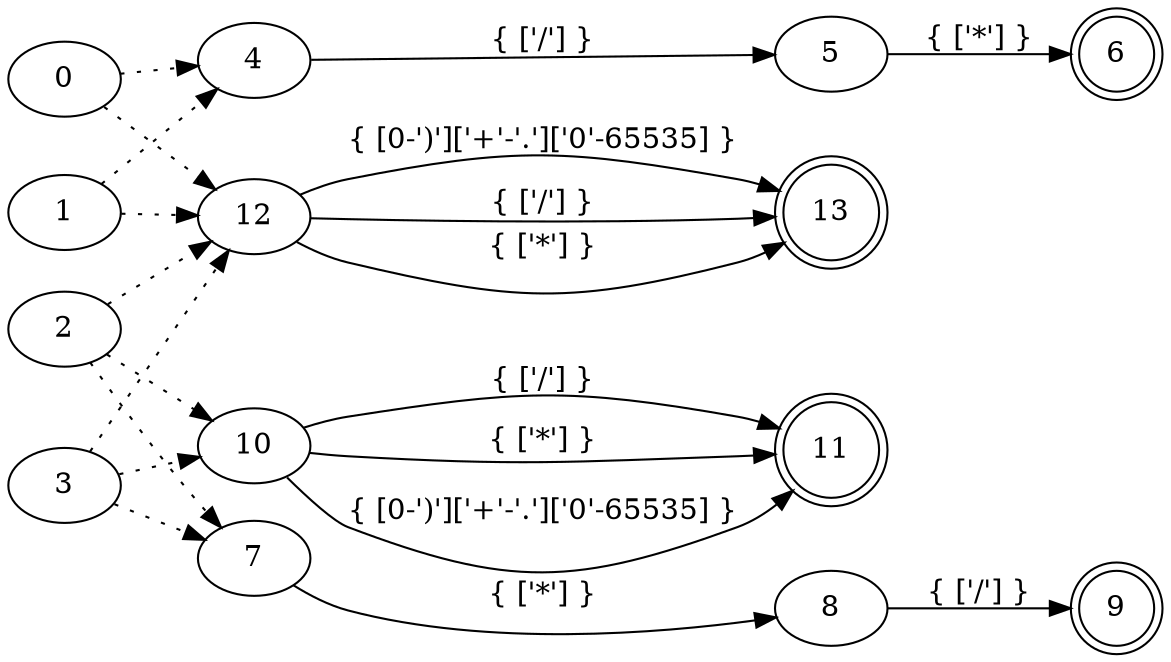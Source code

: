 digraph NFA {
rankdir = LR
6 [shape = doublecircle]
9 [shape = doublecircle]
11 [shape = doublecircle]
13 [shape = doublecircle]
0 -> 4 [style=dotted]
0 -> 12 [style=dotted]
1 -> 4 [style=dotted]
1 -> 12 [style=dotted]
2 -> 7 [style=dotted]
2 -> 10 [style=dotted]
2 -> 12 [style=dotted]
3 -> 7 [style=dotted]
3 -> 10 [style=dotted]
3 -> 12 [style=dotted]
4 -> 5 [label="{ ['/'] }"]
5 -> 6 [label="{ ['*'] }"]
7 -> 8 [label="{ ['*'] }"]
8 -> 9 [label="{ ['/'] }"]
10 -> 11 [label="{ [0-')']['+'-'.']['0'-65535] }"]
10 -> 11 [label="{ ['/'] }"]
10 -> 11 [label="{ ['*'] }"]
12 -> 13 [label="{ [0-')']['+'-'.']['0'-65535] }"]
12 -> 13 [label="{ ['/'] }"]
12 -> 13 [label="{ ['*'] }"]
}

